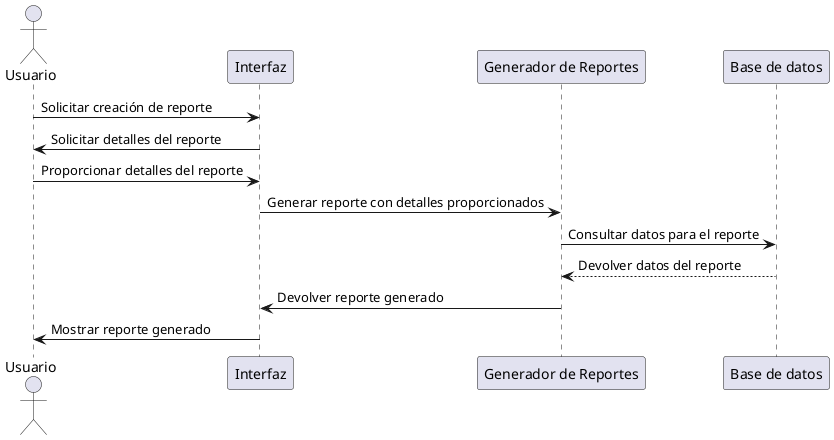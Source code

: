 @startuml Generar reporte

actor Usuario

participant "Interfaz" as UI
participant "Generador de Reportes" as GR
participant "Base de datos" as BD

Usuario -> UI: Solicitar creación de reporte
UI -> Usuario: Solicitar detalles del reporte
Usuario -> UI: Proporcionar detalles del reporte
UI -> GR: Generar reporte con detalles proporcionados
GR -> BD: Consultar datos para el reporte
BD --> GR: Devolver datos del reporte
GR -> UI: Devolver reporte generado
UI -> Usuario: Mostrar reporte generado

@enduml